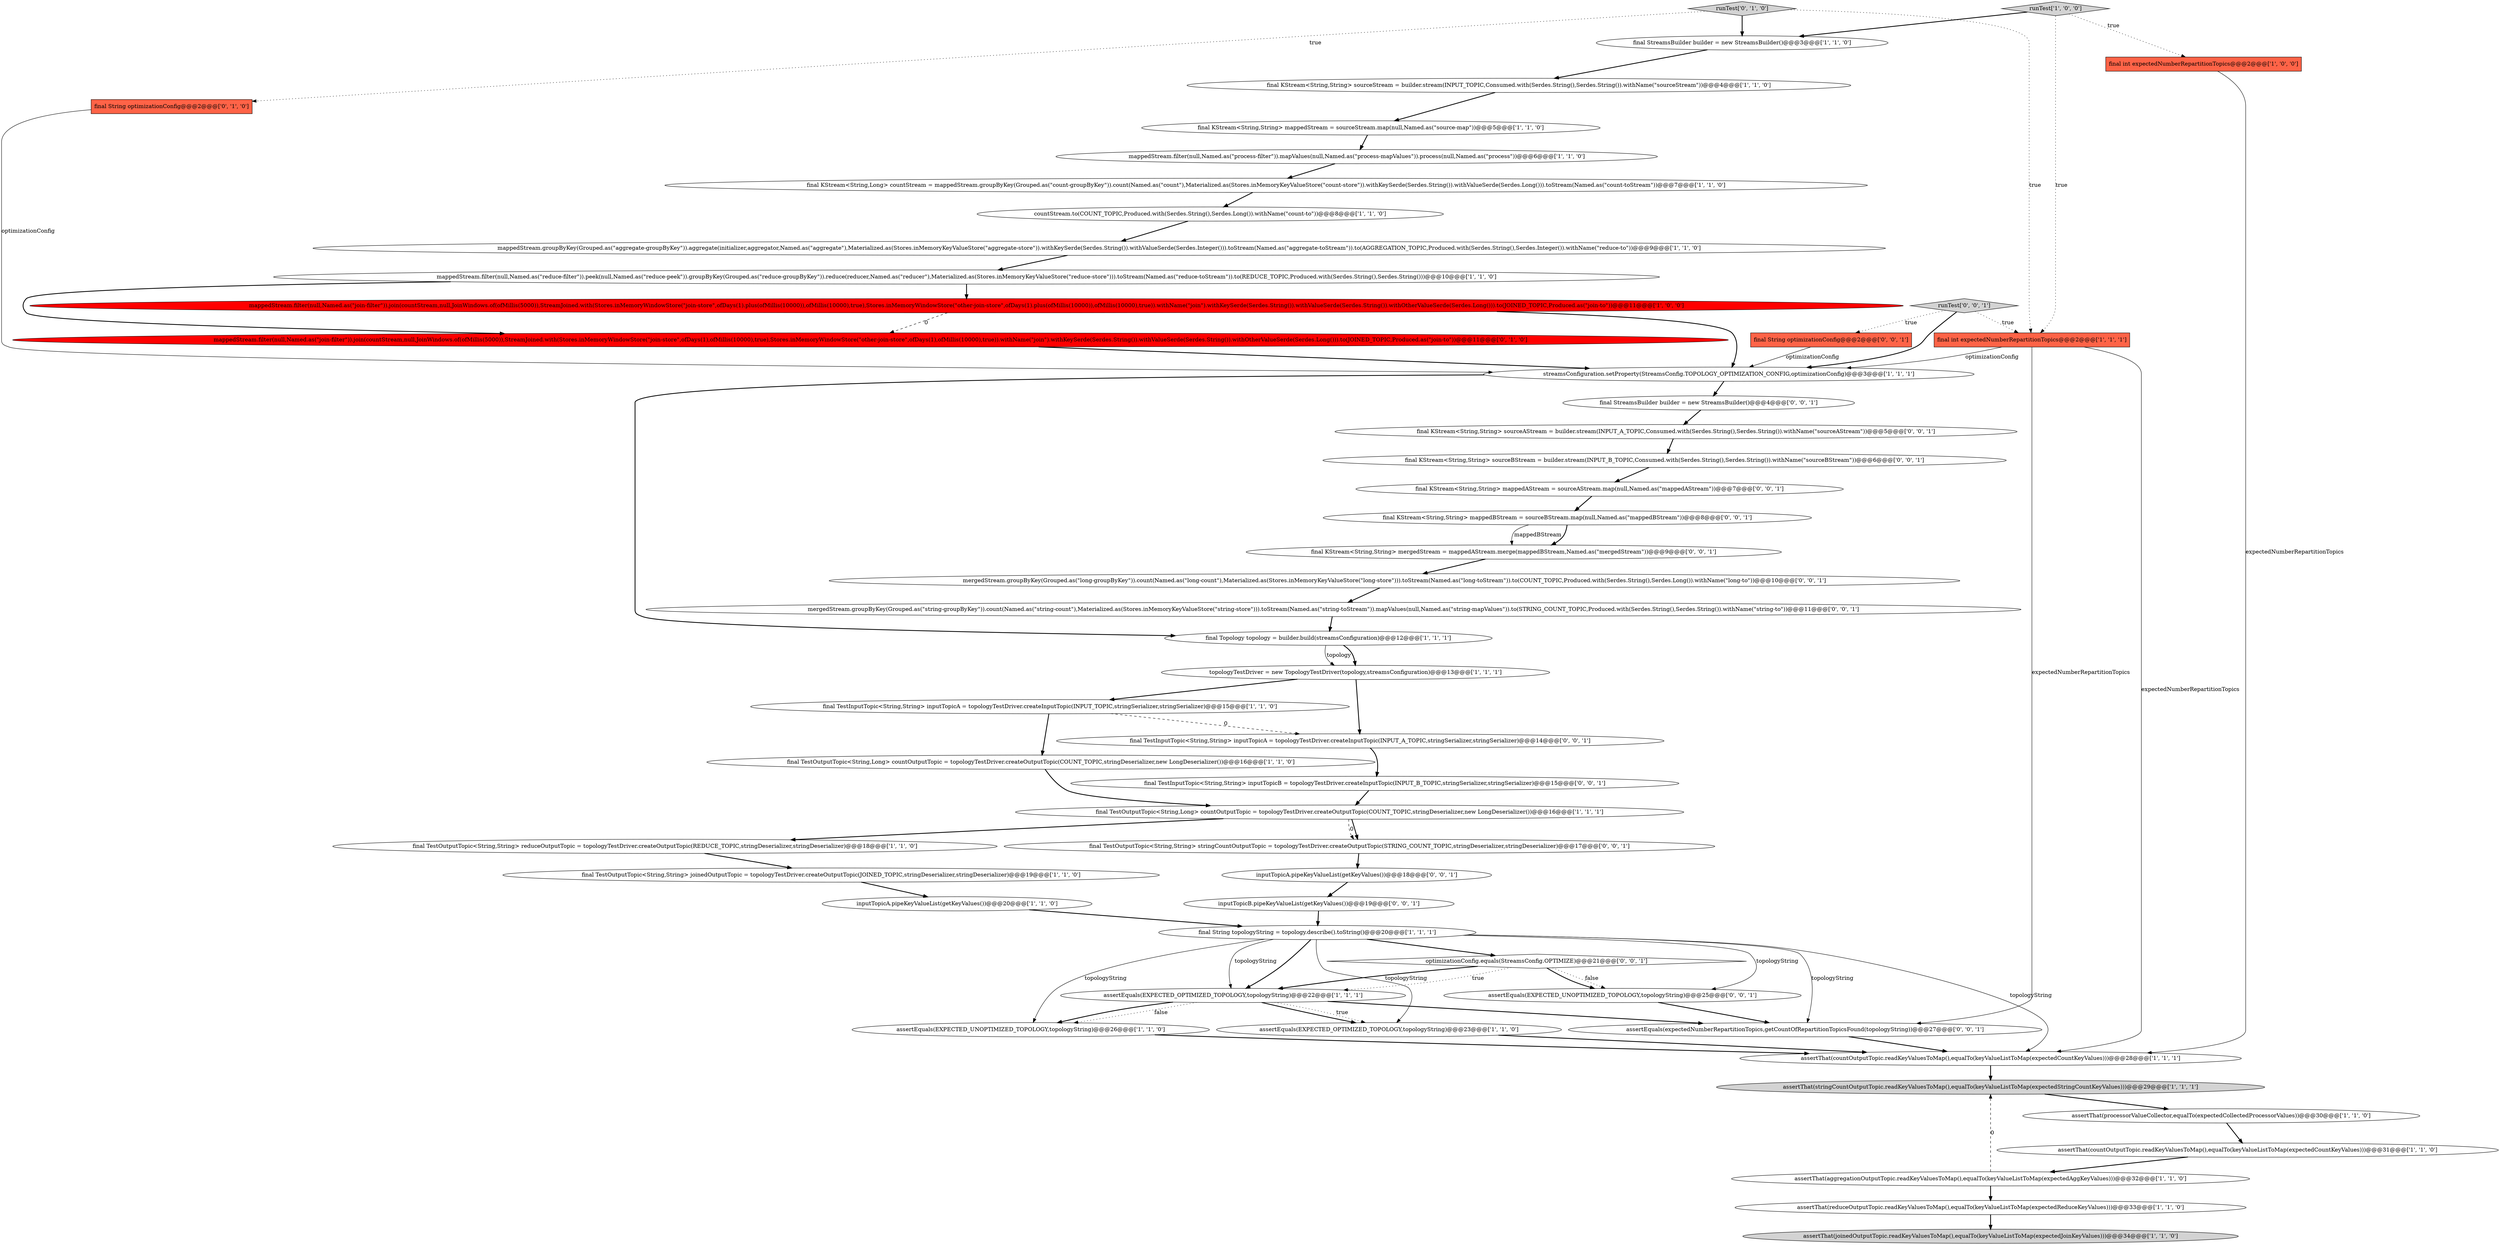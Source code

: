 digraph {
39 [style = filled, label = "assertEquals(expectedNumberRepartitionTopics,getCountOfRepartitionTopicsFound(topologyString))@@@27@@@['0', '0', '1']", fillcolor = white, shape = ellipse image = "AAA0AAABBB3BBB"];
27 [style = filled, label = "mappedStream.filter(null,Named.as(\"process-filter\")).mapValues(null,Named.as(\"process-mapValues\")).process(null,Named.as(\"process\"))@@@6@@@['1', '1', '0']", fillcolor = white, shape = ellipse image = "AAA0AAABBB1BBB"];
36 [style = filled, label = "assertEquals(EXPECTED_UNOPTIMIZED_TOPOLOGY,topologyString)@@@25@@@['0', '0', '1']", fillcolor = white, shape = ellipse image = "AAA0AAABBB3BBB"];
3 [style = filled, label = "final Topology topology = builder.build(streamsConfiguration)@@@12@@@['1', '1', '1']", fillcolor = white, shape = ellipse image = "AAA0AAABBB1BBB"];
40 [style = filled, label = "inputTopicB.pipeKeyValueList(getKeyValues())@@@19@@@['0', '0', '1']", fillcolor = white, shape = ellipse image = "AAA0AAABBB3BBB"];
12 [style = filled, label = "final TestOutputTopic<String,String> joinedOutputTopic = topologyTestDriver.createOutputTopic(JOINED_TOPIC,stringDeserializer,stringDeserializer)@@@19@@@['1', '1', '0']", fillcolor = white, shape = ellipse image = "AAA0AAABBB1BBB"];
37 [style = filled, label = "final KStream<String,String> sourceAStream = builder.stream(INPUT_A_TOPIC,Consumed.with(Serdes.String(),Serdes.String()).withName(\"sourceAStream\"))@@@5@@@['0', '0', '1']", fillcolor = white, shape = ellipse image = "AAA0AAABBB3BBB"];
16 [style = filled, label = "countStream.to(COUNT_TOPIC,Produced.with(Serdes.String(),Serdes.Long()).withName(\"count-to\"))@@@8@@@['1', '1', '0']", fillcolor = white, shape = ellipse image = "AAA0AAABBB1BBB"];
22 [style = filled, label = "final String topologyString = topology.describe().toString()@@@20@@@['1', '1', '1']", fillcolor = white, shape = ellipse image = "AAA0AAABBB1BBB"];
9 [style = filled, label = "assertThat(aggregationOutputTopic.readKeyValuesToMap(),equalTo(keyValueListToMap(expectedAggKeyValues)))@@@32@@@['1', '1', '0']", fillcolor = white, shape = ellipse image = "AAA0AAABBB1BBB"];
15 [style = filled, label = "assertEquals(EXPECTED_OPTIMIZED_TOPOLOGY,topologyString)@@@23@@@['1', '1', '0']", fillcolor = white, shape = ellipse image = "AAA0AAABBB1BBB"];
0 [style = filled, label = "assertThat(countOutputTopic.readKeyValuesToMap(),equalTo(keyValueListToMap(expectedCountKeyValues)))@@@31@@@['1', '1', '0']", fillcolor = white, shape = ellipse image = "AAA0AAABBB1BBB"];
6 [style = filled, label = "runTest['1', '0', '0']", fillcolor = lightgray, shape = diamond image = "AAA0AAABBB1BBB"];
47 [style = filled, label = "final TestOutputTopic<String,String> stringCountOutputTopic = topologyTestDriver.createOutputTopic(STRING_COUNT_TOPIC,stringDeserializer,stringDeserializer)@@@17@@@['0', '0', '1']", fillcolor = white, shape = ellipse image = "AAA0AAABBB3BBB"];
28 [style = filled, label = "assertThat(reduceOutputTopic.readKeyValuesToMap(),equalTo(keyValueListToMap(expectedReduceKeyValues)))@@@33@@@['1', '1', '0']", fillcolor = white, shape = ellipse image = "AAA0AAABBB1BBB"];
7 [style = filled, label = "inputTopicA.pipeKeyValueList(getKeyValues())@@@20@@@['1', '1', '0']", fillcolor = white, shape = ellipse image = "AAA0AAABBB1BBB"];
14 [style = filled, label = "final int expectedNumberRepartitionTopics@@@2@@@['1', '0', '0']", fillcolor = tomato, shape = box image = "AAA0AAABBB1BBB"];
20 [style = filled, label = "topologyTestDriver = new TopologyTestDriver(topology,streamsConfiguration)@@@13@@@['1', '1', '1']", fillcolor = white, shape = ellipse image = "AAA0AAABBB1BBB"];
24 [style = filled, label = "final KStream<String,String> mappedStream = sourceStream.map(null,Named.as(\"source-map\"))@@@5@@@['1', '1', '0']", fillcolor = white, shape = ellipse image = "AAA0AAABBB1BBB"];
11 [style = filled, label = "assertEquals(EXPECTED_UNOPTIMIZED_TOPOLOGY,topologyString)@@@26@@@['1', '1', '0']", fillcolor = white, shape = ellipse image = "AAA0AAABBB1BBB"];
1 [style = filled, label = "assertThat(processorValueCollector,equalTo(expectedCollectedProcessorValues))@@@30@@@['1', '1', '0']", fillcolor = white, shape = ellipse image = "AAA0AAABBB1BBB"];
23 [style = filled, label = "mappedStream.groupByKey(Grouped.as(\"aggregate-groupByKey\")).aggregate(initializer,aggregator,Named.as(\"aggregate\"),Materialized.as(Stores.inMemoryKeyValueStore(\"aggregate-store\")).withKeySerde(Serdes.String()).withValueSerde(Serdes.Integer())).toStream(Named.as(\"aggregate-toStream\")).to(AGGREGATION_TOPIC,Produced.with(Serdes.String(),Serdes.Integer()).withName(\"reduce-to\"))@@@9@@@['1', '1', '0']", fillcolor = white, shape = ellipse image = "AAA0AAABBB1BBB"];
26 [style = filled, label = "final TestOutputTopic<String,Long> countOutputTopic = topologyTestDriver.createOutputTopic(COUNT_TOPIC,stringDeserializer,new LongDeserializer())@@@16@@@['1', '1', '0']", fillcolor = white, shape = ellipse image = "AAA0AAABBB1BBB"];
32 [style = filled, label = "mappedStream.filter(null,Named.as(\"join-filter\")).join(countStream,null,JoinWindows.of(ofMillis(5000)),StreamJoined.with(Stores.inMemoryWindowStore(\"join-store\",ofDays(1),ofMillis(10000),true),Stores.inMemoryWindowStore(\"other-join-store\",ofDays(1),ofMillis(10000),true)).withName(\"join\").withKeySerde(Serdes.String()).withValueSerde(Serdes.String()).withOtherValueSerde(Serdes.Long())).to(JOINED_TOPIC,Produced.as(\"join-to\"))@@@11@@@['0', '1', '0']", fillcolor = red, shape = ellipse image = "AAA1AAABBB2BBB"];
42 [style = filled, label = "final KStream<String,String> mappedBStream = sourceBStream.map(null,Named.as(\"mappedBStream\"))@@@8@@@['0', '0', '1']", fillcolor = white, shape = ellipse image = "AAA0AAABBB3BBB"];
49 [style = filled, label = "optimizationConfig.equals(StreamsConfig.OPTIMIZE)@@@21@@@['0', '0', '1']", fillcolor = white, shape = diamond image = "AAA0AAABBB3BBB"];
2 [style = filled, label = "streamsConfiguration.setProperty(StreamsConfig.TOPOLOGY_OPTIMIZATION_CONFIG,optimizationConfig)@@@3@@@['1', '1', '1']", fillcolor = white, shape = ellipse image = "AAA0AAABBB1BBB"];
18 [style = filled, label = "final KStream<String,Long> countStream = mappedStream.groupByKey(Grouped.as(\"count-groupByKey\")).count(Named.as(\"count\"),Materialized.as(Stores.inMemoryKeyValueStore(\"count-store\")).withKeySerde(Serdes.String()).withValueSerde(Serdes.Long())).toStream(Named.as(\"count-toStream\"))@@@7@@@['1', '1', '0']", fillcolor = white, shape = ellipse image = "AAA0AAABBB1BBB"];
21 [style = filled, label = "final int expectedNumberRepartitionTopics@@@2@@@['1', '1', '1']", fillcolor = tomato, shape = box image = "AAA0AAABBB1BBB"];
34 [style = filled, label = "final String optimizationConfig@@@2@@@['0', '1', '0']", fillcolor = tomato, shape = box image = "AAA0AAABBB2BBB"];
44 [style = filled, label = "final TestInputTopic<String,String> inputTopicB = topologyTestDriver.createInputTopic(INPUT_B_TOPIC,stringSerializer,stringSerializer)@@@15@@@['0', '0', '1']", fillcolor = white, shape = ellipse image = "AAA0AAABBB3BBB"];
38 [style = filled, label = "final KStream<String,String> mergedStream = mappedAStream.merge(mappedBStream,Named.as(\"mergedStream\"))@@@9@@@['0', '0', '1']", fillcolor = white, shape = ellipse image = "AAA0AAABBB3BBB"];
52 [style = filled, label = "final KStream<String,String> mappedAStream = sourceAStream.map(null,Named.as(\"mappedAStream\"))@@@7@@@['0', '0', '1']", fillcolor = white, shape = ellipse image = "AAA0AAABBB3BBB"];
45 [style = filled, label = "runTest['0', '0', '1']", fillcolor = lightgray, shape = diamond image = "AAA0AAABBB3BBB"];
5 [style = filled, label = "assertEquals(EXPECTED_OPTIMIZED_TOPOLOGY,topologyString)@@@22@@@['1', '1', '1']", fillcolor = white, shape = ellipse image = "AAA0AAABBB1BBB"];
13 [style = filled, label = "assertThat(stringCountOutputTopic.readKeyValuesToMap(),equalTo(keyValueListToMap(expectedStringCountKeyValues)))@@@29@@@['1', '1', '1']", fillcolor = lightgray, shape = ellipse image = "AAA0AAABBB1BBB"];
19 [style = filled, label = "mappedStream.filter(null,Named.as(\"reduce-filter\")).peek(null,Named.as(\"reduce-peek\")).groupByKey(Grouped.as(\"reduce-groupByKey\")).reduce(reducer,Named.as(\"reducer\"),Materialized.as(Stores.inMemoryKeyValueStore(\"reduce-store\"))).toStream(Named.as(\"reduce-toStream\")).to(REDUCE_TOPIC,Produced.with(Serdes.String(),Serdes.String()))@@@10@@@['1', '1', '0']", fillcolor = white, shape = ellipse image = "AAA0AAABBB1BBB"];
29 [style = filled, label = "assertThat(joinedOutputTopic.readKeyValuesToMap(),equalTo(keyValueListToMap(expectedJoinKeyValues)))@@@34@@@['1', '1', '0']", fillcolor = lightgray, shape = ellipse image = "AAA0AAABBB1BBB"];
50 [style = filled, label = "final StreamsBuilder builder = new StreamsBuilder()@@@4@@@['0', '0', '1']", fillcolor = white, shape = ellipse image = "AAA0AAABBB3BBB"];
31 [style = filled, label = "final StreamsBuilder builder = new StreamsBuilder()@@@3@@@['1', '1', '0']", fillcolor = white, shape = ellipse image = "AAA0AAABBB1BBB"];
10 [style = filled, label = "final TestOutputTopic<String,String> reduceOutputTopic = topologyTestDriver.createOutputTopic(REDUCE_TOPIC,stringDeserializer,stringDeserializer)@@@18@@@['1', '1', '0']", fillcolor = white, shape = ellipse image = "AAA0AAABBB1BBB"];
51 [style = filled, label = "mergedStream.groupByKey(Grouped.as(\"long-groupByKey\")).count(Named.as(\"long-count\"),Materialized.as(Stores.inMemoryKeyValueStore(\"long-store\"))).toStream(Named.as(\"long-toStream\")).to(COUNT_TOPIC,Produced.with(Serdes.String(),Serdes.Long()).withName(\"long-to\"))@@@10@@@['0', '0', '1']", fillcolor = white, shape = ellipse image = "AAA0AAABBB3BBB"];
17 [style = filled, label = "mappedStream.filter(null,Named.as(\"join-filter\")).join(countStream,null,JoinWindows.of(ofMillis(5000)),StreamJoined.with(Stores.inMemoryWindowStore(\"join-store\",ofDays(1).plus(ofMillis(10000)),ofMillis(10000),true),Stores.inMemoryWindowStore(\"other-join-store\",ofDays(1).plus(ofMillis(10000)),ofMillis(10000),true)).withName(\"join\").withKeySerde(Serdes.String()).withValueSerde(Serdes.String()).withOtherValueSerde(Serdes.Long())).to(JOINED_TOPIC,Produced.as(\"join-to\"))@@@11@@@['1', '0', '0']", fillcolor = red, shape = ellipse image = "AAA1AAABBB1BBB"];
33 [style = filled, label = "runTest['0', '1', '0']", fillcolor = lightgray, shape = diamond image = "AAA0AAABBB2BBB"];
46 [style = filled, label = "final TestInputTopic<String,String> inputTopicA = topologyTestDriver.createInputTopic(INPUT_A_TOPIC,stringSerializer,stringSerializer)@@@14@@@['0', '0', '1']", fillcolor = white, shape = ellipse image = "AAA0AAABBB3BBB"];
43 [style = filled, label = "inputTopicA.pipeKeyValueList(getKeyValues())@@@18@@@['0', '0', '1']", fillcolor = white, shape = ellipse image = "AAA0AAABBB3BBB"];
35 [style = filled, label = "mergedStream.groupByKey(Grouped.as(\"string-groupByKey\")).count(Named.as(\"string-count\"),Materialized.as(Stores.inMemoryKeyValueStore(\"string-store\"))).toStream(Named.as(\"string-toStream\")).mapValues(null,Named.as(\"string-mapValues\")).to(STRING_COUNT_TOPIC,Produced.with(Serdes.String(),Serdes.String()).withName(\"string-to\"))@@@11@@@['0', '0', '1']", fillcolor = white, shape = ellipse image = "AAA0AAABBB3BBB"];
30 [style = filled, label = "final TestOutputTopic<String,Long> countOutputTopic = topologyTestDriver.createOutputTopic(COUNT_TOPIC,stringDeserializer,new LongDeserializer())@@@16@@@['1', '1', '1']", fillcolor = white, shape = ellipse image = "AAA0AAABBB1BBB"];
41 [style = filled, label = "final String optimizationConfig@@@2@@@['0', '0', '1']", fillcolor = tomato, shape = box image = "AAA0AAABBB3BBB"];
8 [style = filled, label = "assertThat(countOutputTopic.readKeyValuesToMap(),equalTo(keyValueListToMap(expectedCountKeyValues)))@@@28@@@['1', '1', '1']", fillcolor = white, shape = ellipse image = "AAA0AAABBB1BBB"];
4 [style = filled, label = "final KStream<String,String> sourceStream = builder.stream(INPUT_TOPIC,Consumed.with(Serdes.String(),Serdes.String()).withName(\"sourceStream\"))@@@4@@@['1', '1', '0']", fillcolor = white, shape = ellipse image = "AAA0AAABBB1BBB"];
48 [style = filled, label = "final KStream<String,String> sourceBStream = builder.stream(INPUT_B_TOPIC,Consumed.with(Serdes.String(),Serdes.String()).withName(\"sourceBStream\"))@@@6@@@['0', '0', '1']", fillcolor = white, shape = ellipse image = "AAA0AAABBB3BBB"];
25 [style = filled, label = "final TestInputTopic<String,String> inputTopicA = topologyTestDriver.createInputTopic(INPUT_TOPIC,stringSerializer,stringSerializer)@@@15@@@['1', '1', '0']", fillcolor = white, shape = ellipse image = "AAA0AAABBB1BBB"];
46->44 [style = bold, label=""];
44->30 [style = bold, label=""];
28->29 [style = bold, label=""];
27->18 [style = bold, label=""];
0->9 [style = bold, label=""];
3->20 [style = solid, label="topology"];
4->24 [style = bold, label=""];
22->15 [style = solid, label="topologyString"];
22->39 [style = solid, label="topologyString"];
35->3 [style = bold, label=""];
5->39 [style = bold, label=""];
38->51 [style = bold, label=""];
50->37 [style = bold, label=""];
2->3 [style = bold, label=""];
33->34 [style = dotted, label="true"];
20->46 [style = bold, label=""];
39->8 [style = bold, label=""];
5->11 [style = dotted, label="false"];
5->15 [style = bold, label=""];
31->4 [style = bold, label=""];
17->32 [style = dashed, label="0"];
47->43 [style = bold, label=""];
19->17 [style = bold, label=""];
16->23 [style = bold, label=""];
1->0 [style = bold, label=""];
45->2 [style = bold, label=""];
51->35 [style = bold, label=""];
20->25 [style = bold, label=""];
32->2 [style = bold, label=""];
42->38 [style = solid, label="mappedBStream"];
22->5 [style = bold, label=""];
12->7 [style = bold, label=""];
13->1 [style = bold, label=""];
21->8 [style = solid, label="expectedNumberRepartitionTopics"];
2->50 [style = bold, label=""];
22->8 [style = solid, label="topologyString"];
22->49 [style = bold, label=""];
26->30 [style = bold, label=""];
36->39 [style = bold, label=""];
30->47 [style = dashed, label="0"];
9->28 [style = bold, label=""];
43->40 [style = bold, label=""];
22->11 [style = solid, label="topologyString"];
7->22 [style = bold, label=""];
48->52 [style = bold, label=""];
52->42 [style = bold, label=""];
6->14 [style = dotted, label="true"];
3->20 [style = bold, label=""];
6->31 [style = bold, label=""];
19->32 [style = bold, label=""];
33->21 [style = dotted, label="true"];
17->2 [style = bold, label=""];
10->12 [style = bold, label=""];
49->36 [style = dotted, label="false"];
41->2 [style = solid, label="optimizationConfig"];
23->19 [style = bold, label=""];
37->48 [style = bold, label=""];
25->26 [style = bold, label=""];
9->13 [style = dashed, label="0"];
34->2 [style = solid, label="optimizationConfig"];
30->10 [style = bold, label=""];
40->22 [style = bold, label=""];
25->46 [style = dashed, label="0"];
33->31 [style = bold, label=""];
22->36 [style = solid, label="topologyString"];
11->8 [style = bold, label=""];
45->41 [style = dotted, label="true"];
5->11 [style = bold, label=""];
30->47 [style = bold, label=""];
49->5 [style = dotted, label="true"];
22->5 [style = solid, label="topologyString"];
45->21 [style = dotted, label="true"];
6->21 [style = dotted, label="true"];
49->5 [style = bold, label=""];
5->15 [style = dotted, label="true"];
21->2 [style = solid, label="optimizationConfig"];
24->27 [style = bold, label=""];
15->8 [style = bold, label=""];
21->39 [style = solid, label="expectedNumberRepartitionTopics"];
42->38 [style = bold, label=""];
49->36 [style = bold, label=""];
8->13 [style = bold, label=""];
14->8 [style = solid, label="expectedNumberRepartitionTopics"];
18->16 [style = bold, label=""];
}

